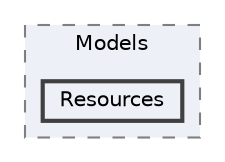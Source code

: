 digraph "Web/Modules/EleWise.ELMA.Projects.Web/Models/Resources"
{
 // LATEX_PDF_SIZE
  bgcolor="transparent";
  edge [fontname=Helvetica,fontsize=10,labelfontname=Helvetica,labelfontsize=10];
  node [fontname=Helvetica,fontsize=10,shape=box,height=0.2,width=0.4];
  compound=true
  subgraph clusterdir_6ae4a26f5316fec334fe897751076171 {
    graph [ bgcolor="#edf0f7", pencolor="grey50", label="Models", fontname=Helvetica,fontsize=10 style="filled,dashed", URL="dir_6ae4a26f5316fec334fe897751076171.html",tooltip=""]
  dir_beba6690bb3e1852ce57231c55ce25ea [label="Resources", fillcolor="#edf0f7", color="grey25", style="filled,bold", URL="dir_beba6690bb3e1852ce57231c55ce25ea.html",tooltip=""];
  }
}
